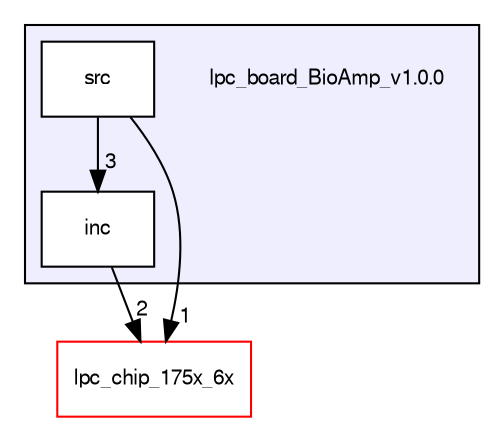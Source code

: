 digraph "lpc_board_BioAmp_v1.0.0" {
  compound=true
  node [ fontsize="10", fontname="FreeSans"];
  edge [ labelfontsize="10", labelfontname="FreeSans"];
  subgraph clusterdir_724165c7e7a69ac7ebd5d2d664516dc4 {
    graph [ bgcolor="#eeeeff", pencolor="black", label="" URL="dir_724165c7e7a69ac7ebd5d2d664516dc4.html"];
    dir_724165c7e7a69ac7ebd5d2d664516dc4 [shape=plaintext label="lpc_board_BioAmp_v1.0.0"];
    dir_f59e31b2919a02b5a1277a4b2f956ca9 [shape=box label="inc" color="black" fillcolor="white" style="filled" URL="dir_f59e31b2919a02b5a1277a4b2f956ca9.html"];
    dir_8b7ea7110e6f42d10e835302db65e0fe [shape=box label="src" color="black" fillcolor="white" style="filled" URL="dir_8b7ea7110e6f42d10e835302db65e0fe.html"];
  }
  dir_8087890dbc618c524e550df49f6346f0 [shape=box label="lpc_chip_175x_6x" fillcolor="white" style="filled" color="red" URL="dir_8087890dbc618c524e550df49f6346f0.html"];
  dir_8b7ea7110e6f42d10e835302db65e0fe->dir_8087890dbc618c524e550df49f6346f0 [headlabel="1", labeldistance=1.5 headhref="dir_000005_000000.html"];
  dir_8b7ea7110e6f42d10e835302db65e0fe->dir_f59e31b2919a02b5a1277a4b2f956ca9 [headlabel="3", labeldistance=1.5 headhref="dir_000005_000006.html"];
  dir_f59e31b2919a02b5a1277a4b2f956ca9->dir_8087890dbc618c524e550df49f6346f0 [headlabel="2", labeldistance=1.5 headhref="dir_000006_000000.html"];
}
